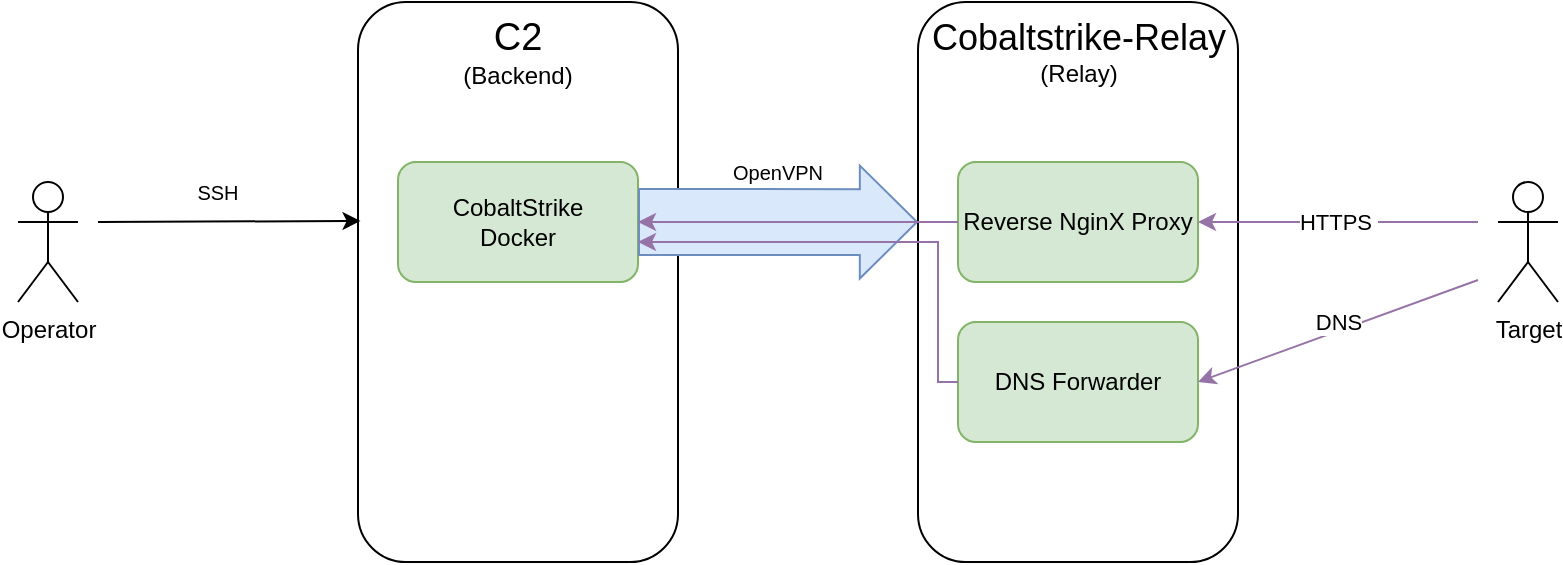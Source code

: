 <mxfile version="21.1.2" type="device">
  <diagram name="Page-1" id="jig1KxTQIBm6_4zE4UQv">
    <mxGraphModel dx="989" dy="600" grid="1" gridSize="10" guides="1" tooltips="1" connect="1" arrows="1" fold="1" page="1" pageScale="1" pageWidth="850" pageHeight="1100" math="0" shadow="0">
      <root>
        <mxCell id="0" />
        <mxCell id="1" parent="0" />
        <mxCell id="xtoA8kuY6AniBKlyXmYx-1" value="" style="rounded=1;whiteSpace=wrap;html=1;" parent="1" vertex="1">
          <mxGeometry x="200" y="320" width="160" height="280" as="geometry" />
        </mxCell>
        <mxCell id="xtoA8kuY6AniBKlyXmYx-3" value="" style="rounded=1;whiteSpace=wrap;html=1;" parent="1" vertex="1">
          <mxGeometry x="480" y="320" width="160" height="280" as="geometry" />
        </mxCell>
        <mxCell id="xtoA8kuY6AniBKlyXmYx-4" value="CobaltStrike&lt;br&gt;Docker" style="rounded=1;whiteSpace=wrap;html=1;fillColor=#d5e8d4;strokeColor=#82b366;" parent="1" vertex="1">
          <mxGeometry x="220" y="400" width="120" height="60" as="geometry" />
        </mxCell>
        <mxCell id="xtoA8kuY6AniBKlyXmYx-7" value="Reverse NginX Proxy" style="rounded=1;whiteSpace=wrap;html=1;fillColor=#d5e8d4;strokeColor=#82b366;" parent="1" vertex="1">
          <mxGeometry x="500" y="400" width="120" height="60" as="geometry" />
        </mxCell>
        <mxCell id="xtoA8kuY6AniBKlyXmYx-8" value="&lt;font style=&quot;&quot;&gt;&lt;span style=&quot;font-size: 19px;&quot;&gt;C2&lt;/span&gt;&lt;br&gt;&lt;font style=&quot;font-size: 12px;&quot;&gt;(Backend)&lt;/font&gt;&lt;br&gt;&lt;/font&gt;" style="text;html=1;strokeColor=none;fillColor=none;align=center;verticalAlign=middle;whiteSpace=wrap;rounded=0;" parent="1" vertex="1">
          <mxGeometry x="250" y="330" width="60" height="30" as="geometry" />
        </mxCell>
        <mxCell id="xtoA8kuY6AniBKlyXmYx-9" value="&lt;font style=&quot;&quot;&gt;&lt;font style=&quot;font-size: 18px;&quot;&gt;Cobaltstrike-Relay&lt;/font&gt;&lt;br&gt;&lt;font style=&quot;font-size: 12px;&quot;&gt;(Relay)&lt;/font&gt;&lt;br&gt;&lt;/font&gt;" style="text;html=1;strokeColor=none;fillColor=none;align=center;verticalAlign=middle;whiteSpace=wrap;rounded=0;" parent="1" vertex="1">
          <mxGeometry x="472.5" y="330" width="175" height="30" as="geometry" />
        </mxCell>
        <mxCell id="xtoA8kuY6AniBKlyXmYx-11" value="" style="shape=flexArrow;endArrow=classic;html=1;rounded=0;exitX=1;exitY=0.5;exitDx=0;exitDy=0;entryX=0;entryY=0.393;entryDx=0;entryDy=0;entryPerimeter=0;endWidth=22.535;endSize=9.196;width=32.917;fillColor=#dae8fc;strokeColor=#6c8ebf;" parent="1" source="xtoA8kuY6AniBKlyXmYx-4" target="xtoA8kuY6AniBKlyXmYx-3" edge="1">
          <mxGeometry width="50" height="50" relative="1" as="geometry">
            <mxPoint x="390" y="430" as="sourcePoint" />
            <mxPoint x="440" y="380" as="targetPoint" />
          </mxGeometry>
        </mxCell>
        <mxCell id="xtoA8kuY6AniBKlyXmYx-13" value="&lt;font style=&quot;font-size: 10px;&quot;&gt;OpenVPN&lt;/font&gt;" style="text;html=1;strokeColor=none;fillColor=none;align=center;verticalAlign=middle;whiteSpace=wrap;rounded=0;" parent="1" vertex="1">
          <mxGeometry x="380" y="390" width="60" height="30" as="geometry" />
        </mxCell>
        <mxCell id="xtoA8kuY6AniBKlyXmYx-15" value="Operator" style="shape=umlActor;verticalLabelPosition=bottom;verticalAlign=top;html=1;outlineConnect=0;" parent="1" vertex="1">
          <mxGeometry x="30" y="410" width="30" height="60" as="geometry" />
        </mxCell>
        <mxCell id="xtoA8kuY6AniBKlyXmYx-17" value="&lt;font style=&quot;font-size: 10px;&quot;&gt;SSH&lt;/font&gt;" style="text;html=1;strokeColor=none;fillColor=none;align=center;verticalAlign=middle;whiteSpace=wrap;rounded=0;" parent="1" vertex="1">
          <mxGeometry x="100" y="400" width="60" height="30" as="geometry" />
        </mxCell>
        <mxCell id="xtoA8kuY6AniBKlyXmYx-18" value="Target" style="shape=umlActor;verticalLabelPosition=bottom;verticalAlign=top;html=1;outlineConnect=0;" parent="1" vertex="1">
          <mxGeometry x="770" y="410" width="30" height="60" as="geometry" />
        </mxCell>
        <mxCell id="xtoA8kuY6AniBKlyXmYx-19" value="" style="endArrow=classic;html=1;rounded=0;entryX=1;entryY=0.5;entryDx=0;entryDy=0;fillColor=#e1d5e7;strokeColor=#9673a6;" parent="1" target="xtoA8kuY6AniBKlyXmYx-7" edge="1">
          <mxGeometry width="50" height="50" relative="1" as="geometry">
            <mxPoint x="760" y="430" as="sourcePoint" />
            <mxPoint x="760" y="360" as="targetPoint" />
          </mxGeometry>
        </mxCell>
        <mxCell id="xtoA8kuY6AniBKlyXmYx-20" value="HTTPS&amp;nbsp;" style="edgeLabel;html=1;align=center;verticalAlign=middle;resizable=0;points=[];" parent="xtoA8kuY6AniBKlyXmYx-19" vertex="1" connectable="0">
          <mxGeometry x="-0.179" y="1" relative="1" as="geometry">
            <mxPoint x="-13" y="-1" as="offset" />
          </mxGeometry>
        </mxCell>
        <mxCell id="xtoA8kuY6AniBKlyXmYx-21" value="" style="endArrow=classic;html=1;rounded=0;exitX=0;exitY=0.5;exitDx=0;exitDy=0;entryX=1;entryY=0.5;entryDx=0;entryDy=0;fillColor=#e1d5e7;strokeColor=#9673a6;" parent="1" source="xtoA8kuY6AniBKlyXmYx-7" target="xtoA8kuY6AniBKlyXmYx-4" edge="1">
          <mxGeometry width="50" height="50" relative="1" as="geometry">
            <mxPoint x="470" y="270" as="sourcePoint" />
            <mxPoint x="520" y="220" as="targetPoint" />
          </mxGeometry>
        </mxCell>
        <mxCell id="xtoA8kuY6AniBKlyXmYx-28" value="" style="endArrow=classic;html=1;rounded=0;entryX=0.008;entryY=0.391;entryDx=0;entryDy=0;entryPerimeter=0;" parent="1" target="xtoA8kuY6AniBKlyXmYx-1" edge="1">
          <mxGeometry width="50" height="50" relative="1" as="geometry">
            <mxPoint x="70" y="430" as="sourcePoint" />
            <mxPoint x="150" y="420" as="targetPoint" />
          </mxGeometry>
        </mxCell>
        <mxCell id="tWrmtGprSb9nGrYXSHhV-1" value="DNS Forwarder" style="rounded=1;whiteSpace=wrap;html=1;fillColor=#d5e8d4;strokeColor=#82b366;" vertex="1" parent="1">
          <mxGeometry x="500" y="480" width="120" height="60" as="geometry" />
        </mxCell>
        <mxCell id="tWrmtGprSb9nGrYXSHhV-2" value="" style="endArrow=classic;html=1;rounded=0;entryX=1;entryY=0.5;entryDx=0;entryDy=0;fillColor=#e1d5e7;strokeColor=#9673a6;" edge="1" parent="1" target="tWrmtGprSb9nGrYXSHhV-1">
          <mxGeometry width="50" height="50" relative="1" as="geometry">
            <mxPoint x="760" y="459" as="sourcePoint" />
            <mxPoint x="620" y="459" as="targetPoint" />
          </mxGeometry>
        </mxCell>
        <mxCell id="tWrmtGprSb9nGrYXSHhV-3" value="DNS" style="edgeLabel;html=1;align=center;verticalAlign=middle;resizable=0;points=[];" vertex="1" connectable="0" parent="tWrmtGprSb9nGrYXSHhV-2">
          <mxGeometry x="-0.179" y="1" relative="1" as="geometry">
            <mxPoint x="-13" y="-1" as="offset" />
          </mxGeometry>
        </mxCell>
        <mxCell id="tWrmtGprSb9nGrYXSHhV-4" value="" style="endArrow=classic;html=1;rounded=0;exitX=0;exitY=0.5;exitDx=0;exitDy=0;fillColor=#e1d5e7;strokeColor=#9673a6;edgeStyle=orthogonalEdgeStyle;" edge="1" parent="1" source="tWrmtGprSb9nGrYXSHhV-1">
          <mxGeometry width="50" height="50" relative="1" as="geometry">
            <mxPoint x="480" y="530" as="sourcePoint" />
            <mxPoint x="340" y="440" as="targetPoint" />
            <Array as="points">
              <mxPoint x="490" y="510" />
              <mxPoint x="490" y="440" />
            </Array>
          </mxGeometry>
        </mxCell>
      </root>
    </mxGraphModel>
  </diagram>
</mxfile>
